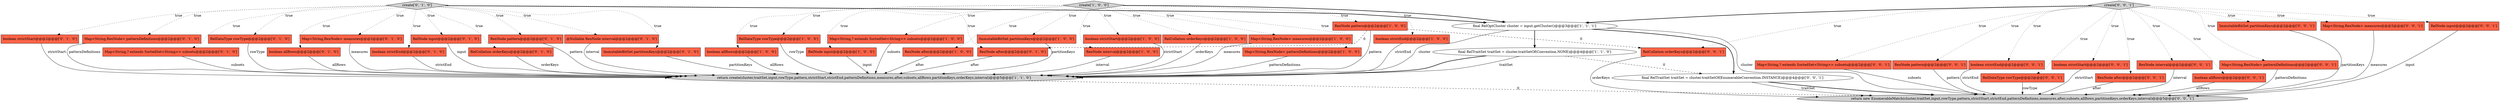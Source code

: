 digraph {
2 [style = filled, label = "RelCollation orderKeys@@@2@@@['1', '0', '0']", fillcolor = tomato, shape = box image = "AAA0AAABBB1BBB"];
26 [style = filled, label = "RexNode pattern@@@2@@@['0', '1', '0']", fillcolor = tomato, shape = box image = "AAA0AAABBB2BBB"];
1 [style = filled, label = "Map<String,RexNode> measures@@@2@@@['1', '0', '0']", fillcolor = tomato, shape = box image = "AAA0AAABBB1BBB"];
41 [style = filled, label = "Map<String,? extends SortedSet<String>> subsets@@@2@@@['0', '0', '1']", fillcolor = tomato, shape = box image = "AAA0AAABBB3BBB"];
45 [style = filled, label = "RelCollation orderKeys@@@2@@@['0', '0', '1']", fillcolor = tomato, shape = box image = "AAA0AAABBB3BBB"];
13 [style = filled, label = "Map<String,RexNode> patternDefinitions@@@2@@@['1', '0', '0']", fillcolor = tomato, shape = box image = "AAA0AAABBB1BBB"];
27 [style = filled, label = "Map<String,RexNode> patternDefinitions@@@2@@@['0', '1', '0']", fillcolor = tomato, shape = box image = "AAA0AAABBB2BBB"];
4 [style = filled, label = "final RelTraitSet traitSet = cluster.traitSetOf(Convention.NONE)@@@4@@@['1', '1', '0']", fillcolor = white, shape = ellipse image = "AAA0AAABBB1BBB"];
11 [style = filled, label = "boolean strictEnd@@@2@@@['1', '0', '0']", fillcolor = tomato, shape = box image = "AAA0AAABBB1BBB"];
17 [style = filled, label = "Map<String,RexNode> measures@@@2@@@['0', '1', '0']", fillcolor = tomato, shape = box image = "AAA0AAABBB2BBB"];
25 [style = filled, label = "boolean strictEnd@@@2@@@['0', '1', '0']", fillcolor = tomato, shape = box image = "AAA0AAABBB2BBB"];
30 [style = filled, label = "RexNode after@@@2@@@['0', '1', '0']", fillcolor = tomato, shape = box image = "AAA1AAABBB2BBB"];
37 [style = filled, label = "RexNode pattern@@@2@@@['0', '0', '1']", fillcolor = tomato, shape = box image = "AAA0AAABBB3BBB"];
8 [style = filled, label = "boolean allRows@@@2@@@['1', '0', '0']", fillcolor = tomato, shape = box image = "AAA0AAABBB1BBB"];
18 [style = filled, label = "@Nullable RexNode interval@@@2@@@['0', '1', '0']", fillcolor = tomato, shape = box image = "AAA0AAABBB2BBB"];
21 [style = filled, label = "ImmutableBitSet partitionKeys@@@2@@@['0', '1', '0']", fillcolor = tomato, shape = box image = "AAA0AAABBB2BBB"];
19 [style = filled, label = "boolean strictStart@@@2@@@['0', '1', '0']", fillcolor = tomato, shape = box image = "AAA0AAABBB2BBB"];
0 [style = filled, label = "RelDataType rowType@@@2@@@['1', '0', '0']", fillcolor = tomato, shape = box image = "AAA0AAABBB1BBB"];
43 [style = filled, label = "create['0', '0', '1']", fillcolor = lightgray, shape = diamond image = "AAA0AAABBB3BBB"];
29 [style = filled, label = "Map<String,? extends SortedSet<String>> subsets@@@2@@@['0', '1', '0']", fillcolor = tomato, shape = box image = "AAA0AAABBB2BBB"];
33 [style = filled, label = "boolean strictEnd@@@2@@@['0', '0', '1']", fillcolor = tomato, shape = box image = "AAA0AAABBB3BBB"];
36 [style = filled, label = "RelDataType rowType@@@2@@@['0', '0', '1']", fillcolor = tomato, shape = box image = "AAA0AAABBB3BBB"];
12 [style = filled, label = "create['1', '0', '0']", fillcolor = lightgray, shape = diamond image = "AAA0AAABBB1BBB"];
28 [style = filled, label = "RelDataType rowType@@@2@@@['0', '1', '0']", fillcolor = tomato, shape = box image = "AAA0AAABBB2BBB"];
6 [style = filled, label = "RelNode input@@@2@@@['1', '0', '0']", fillcolor = tomato, shape = box image = "AAA0AAABBB1BBB"];
39 [style = filled, label = "return new EnumerableMatch(cluster,traitSet,input,rowType,pattern,strictStart,strictEnd,patternDefinitions,measures,after,subsets,allRows,partitionKeys,orderKeys,interval)@@@5@@@['0', '0', '1']", fillcolor = lightgray, shape = ellipse image = "AAA0AAABBB3BBB"];
23 [style = filled, label = "boolean allRows@@@2@@@['0', '1', '0']", fillcolor = tomato, shape = box image = "AAA0AAABBB2BBB"];
20 [style = filled, label = "create['0', '1', '0']", fillcolor = lightgray, shape = diamond image = "AAA0AAABBB2BBB"];
7 [style = filled, label = "return create(cluster,traitSet,input,rowType,pattern,strictStart,strictEnd,patternDefinitions,measures,after,subsets,allRows,partitionKeys,orderKeys,interval)@@@5@@@['1', '1', '0']", fillcolor = lightgray, shape = ellipse image = "AAA0AAABBB1BBB"];
9 [style = filled, label = "Map<String,? extends SortedSet<String>> subsets@@@2@@@['1', '0', '0']", fillcolor = tomato, shape = box image = "AAA0AAABBB1BBB"];
10 [style = filled, label = "RexNode after@@@2@@@['1', '0', '0']", fillcolor = tomato, shape = box image = "AAA0AAABBB1BBB"];
22 [style = filled, label = "RelNode input@@@2@@@['0', '1', '0']", fillcolor = tomato, shape = box image = "AAA0AAABBB2BBB"];
31 [style = filled, label = "boolean strictStart@@@2@@@['0', '0', '1']", fillcolor = tomato, shape = box image = "AAA0AAABBB3BBB"];
46 [style = filled, label = "final RelTraitSet traitSet = cluster.traitSetOf(EnumerableConvention.INSTANCE)@@@4@@@['0', '0', '1']", fillcolor = white, shape = ellipse image = "AAA0AAABBB3BBB"];
24 [style = filled, label = "RelCollation orderKeys@@@2@@@['0', '1', '0']", fillcolor = tomato, shape = box image = "AAA0AAABBB2BBB"];
14 [style = filled, label = "ImmutableBitSet partitionKeys@@@2@@@['1', '0', '0']", fillcolor = tomato, shape = box image = "AAA0AAABBB1BBB"];
38 [style = filled, label = "RexNode after@@@2@@@['0', '0', '1']", fillcolor = tomato, shape = box image = "AAA0AAABBB3BBB"];
42 [style = filled, label = "RexNode interval@@@2@@@['0', '0', '1']", fillcolor = tomato, shape = box image = "AAA0AAABBB3BBB"];
35 [style = filled, label = "boolean allRows@@@2@@@['0', '0', '1']", fillcolor = tomato, shape = box image = "AAA0AAABBB3BBB"];
40 [style = filled, label = "Map<String,RexNode> patternDefinitions@@@2@@@['0', '0', '1']", fillcolor = tomato, shape = box image = "AAA0AAABBB3BBB"];
5 [style = filled, label = "final RelOptCluster cluster = input.getCluster()@@@3@@@['1', '1', '1']", fillcolor = white, shape = ellipse image = "AAA0AAABBB1BBB"];
32 [style = filled, label = "ImmutableBitSet partitionKeys@@@2@@@['0', '0', '1']", fillcolor = tomato, shape = box image = "AAA0AAABBB3BBB"];
34 [style = filled, label = "Map<String,RexNode> measures@@@2@@@['0', '0', '1']", fillcolor = tomato, shape = box image = "AAA0AAABBB3BBB"];
44 [style = filled, label = "RelNode input@@@2@@@['0', '0', '1']", fillcolor = tomato, shape = box image = "AAA0AAABBB3BBB"];
16 [style = filled, label = "RexNode pattern@@@2@@@['1', '0', '0']", fillcolor = tomato, shape = box image = "AAA1AAABBB1BBB"];
15 [style = filled, label = "RexNode interval@@@2@@@['1', '0', '0']", fillcolor = tomato, shape = box image = "AAA0AAABBB1BBB"];
3 [style = filled, label = "boolean strictStart@@@2@@@['1', '0', '0']", fillcolor = tomato, shape = box image = "AAA0AAABBB1BBB"];
15->7 [style = solid, label="interval"];
12->5 [style = bold, label=""];
43->35 [style = dotted, label="true"];
12->8 [style = dotted, label="true"];
0->7 [style = solid, label="rowType"];
11->7 [style = solid, label="strictEnd"];
12->15 [style = dotted, label="true"];
20->27 [style = dotted, label="true"];
45->39 [style = solid, label="orderKeys"];
22->7 [style = solid, label="input"];
19->7 [style = solid, label="strictStart"];
33->39 [style = solid, label="strictEnd"];
20->30 [style = dotted, label="true"];
20->18 [style = dotted, label="true"];
42->39 [style = solid, label="interval"];
41->39 [style = solid, label="subsets"];
36->39 [style = solid, label="rowType"];
29->7 [style = solid, label="subsets"];
12->3 [style = dotted, label="true"];
28->7 [style = solid, label="rowType"];
20->24 [style = dotted, label="true"];
38->39 [style = solid, label="after"];
10->7 [style = solid, label="after"];
17->7 [style = solid, label="measures"];
20->26 [style = dotted, label="true"];
12->2 [style = dotted, label="true"];
27->7 [style = solid, label="patternDefinitions"];
4->7 [style = solid, label="traitSet"];
43->32 [style = dotted, label="true"];
16->7 [style = solid, label="pattern"];
46->39 [style = bold, label=""];
12->11 [style = dotted, label="true"];
35->39 [style = solid, label="allRows"];
12->10 [style = dotted, label="true"];
12->6 [style = dotted, label="true"];
3->7 [style = solid, label="strictStart"];
24->7 [style = solid, label="orderKeys"];
16->45 [style = dashed, label="0"];
44->39 [style = solid, label="input"];
12->0 [style = dotted, label="true"];
20->22 [style = dotted, label="true"];
7->39 [style = dashed, label="0"];
43->38 [style = dotted, label="true"];
20->25 [style = dotted, label="true"];
2->7 [style = solid, label="orderKeys"];
14->7 [style = solid, label="partitionKeys"];
9->7 [style = solid, label="subsets"];
20->17 [style = dotted, label="true"];
30->7 [style = solid, label="after"];
4->46 [style = dashed, label="0"];
37->39 [style = solid, label="pattern"];
25->7 [style = solid, label="strictEnd"];
34->39 [style = solid, label="measures"];
6->7 [style = solid, label="input"];
4->7 [style = bold, label=""];
18->7 [style = solid, label="interval"];
43->44 [style = dotted, label="true"];
12->13 [style = dotted, label="true"];
5->39 [style = solid, label="cluster"];
43->5 [style = bold, label=""];
16->30 [style = dashed, label="0"];
5->4 [style = bold, label=""];
20->23 [style = dotted, label="true"];
43->33 [style = dotted, label="true"];
43->40 [style = dotted, label="true"];
20->19 [style = dotted, label="true"];
8->7 [style = solid, label="allRows"];
43->36 [style = dotted, label="true"];
31->39 [style = solid, label="strictStart"];
13->7 [style = solid, label="patternDefinitions"];
23->7 [style = solid, label="allRows"];
12->1 [style = dotted, label="true"];
1->7 [style = solid, label="measures"];
20->21 [style = dotted, label="true"];
43->42 [style = dotted, label="true"];
43->34 [style = dotted, label="true"];
20->5 [style = bold, label=""];
12->14 [style = dotted, label="true"];
21->7 [style = solid, label="partitionKeys"];
43->37 [style = dotted, label="true"];
46->39 [style = solid, label="traitSet"];
12->16 [style = dotted, label="true"];
20->29 [style = dotted, label="true"];
20->28 [style = dotted, label="true"];
43->45 [style = dotted, label="true"];
43->41 [style = dotted, label="true"];
43->31 [style = dotted, label="true"];
5->7 [style = solid, label="cluster"];
32->39 [style = solid, label="partitionKeys"];
5->46 [style = bold, label=""];
26->7 [style = solid, label="pattern"];
12->9 [style = dotted, label="true"];
40->39 [style = solid, label="patternDefinitions"];
}
